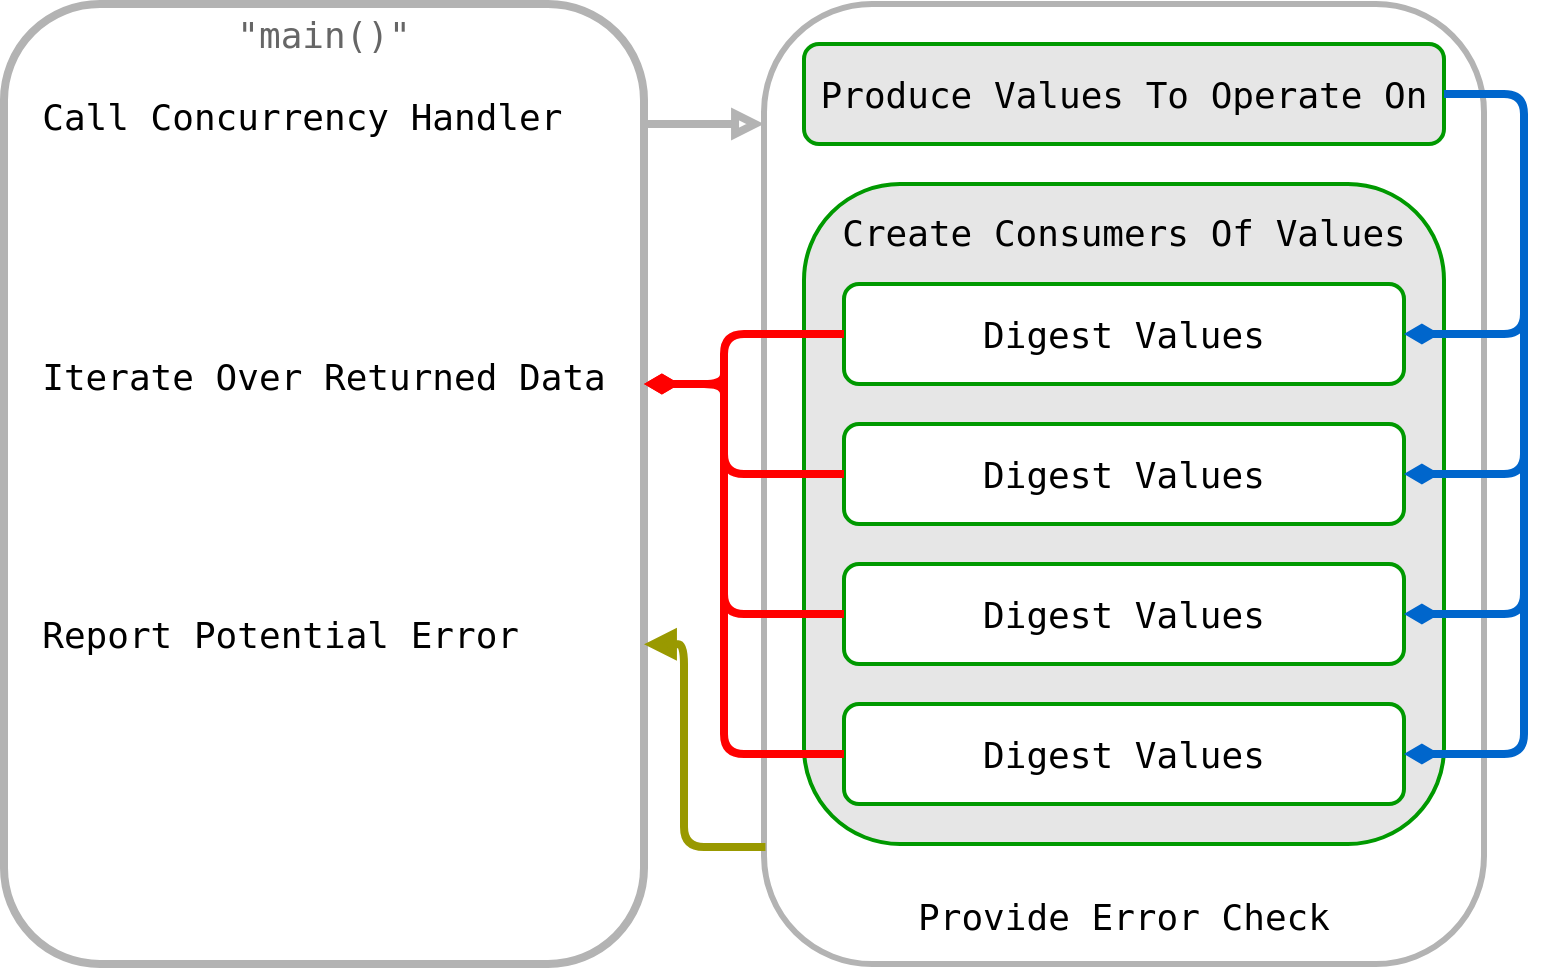 <mxfile userAgent="Mozilla/5.0 (X11; Linux x86_64) AppleWebKit/537.36 (KHTML, like Gecko) Ubuntu Chromium/69.0.35.81 Chrome/69.0.35.81 Safari/537.36" version="9.1.8" editor="www.draw.io" type="google"><diagram id="d959d472-660a-bab8-fa2a-5cb1c1a65328" name="Page-1"><mxGraphModel dx="1426" dy="772" grid="1" gridSize="10" guides="1" tooltips="1" connect="1" arrows="1" fold="1" page="1" pageScale="1.5" pageWidth="960" pageHeight="800" math="0" shadow="0"><root><mxCell id="0" style=";html=1;"/><mxCell id="1" style=";html=1;" parent="0"/><mxCell id="537114e6a633546f-31" value="&lt;div style=&quot;text-align: left ; font-size: 18px&quot;&gt;&lt;br&gt;&lt;/div&gt;&lt;div style=&quot;text-align: left ; font-size: 18px&quot;&gt;&lt;br&gt;&lt;/div&gt;&lt;div style=&quot;text-align: left ; font-size: 18px&quot;&gt;&lt;br&gt;&lt;/div&gt;&lt;div style=&quot;text-align: left ; font-size: 18px&quot;&gt;&lt;br&gt;&lt;/div&gt;&lt;div style=&quot;text-align: left ; font-size: 18px&quot;&gt;&lt;br&gt;&lt;/div&gt;&lt;div style=&quot;text-align: left ; font-size: 18px&quot;&gt;&lt;br&gt;&lt;/div&gt;&lt;div style=&quot;text-align: left ; font-size: 18px&quot;&gt;&lt;br&gt;&lt;/div&gt;&lt;div style=&quot;text-align: left ; font-size: 18px&quot;&gt;&lt;br&gt;&lt;/div&gt;&lt;div style=&quot;text-align: left ; font-size: 18px&quot;&gt;&lt;br&gt;&lt;/div&gt;&lt;div style=&quot;text-align: left ; font-size: 18px&quot;&gt;&lt;br&gt;&lt;/div&gt;&lt;div style=&quot;text-align: left ; font-size: 18px&quot;&gt;&lt;br&gt;&lt;/div&gt;&lt;div style=&quot;text-align: left ; font-size: 18px&quot;&gt;&lt;br&gt;&lt;/div&gt;&lt;div style=&quot;text-align: left ; font-size: 18px&quot;&gt;&lt;br&gt;&lt;/div&gt;&lt;div style=&quot;text-align: left ; font-size: 18px&quot;&gt;&lt;br&gt;&lt;/div&gt;&lt;div style=&quot;text-align: left ; font-size: 18px&quot;&gt;&lt;br&gt;&lt;/div&gt;&lt;div style=&quot;text-align: left ; font-size: 18px&quot;&gt;&lt;br&gt;&lt;/div&gt;&lt;div style=&quot;text-align: left ; font-size: 18px&quot;&gt;&lt;br&gt;&lt;/div&gt;&lt;div style=&quot;text-align: left ; font-size: 18px&quot;&gt;&lt;br&gt;&lt;/div&gt;&lt;div style=&quot;text-align: left ; font-size: 18px&quot;&gt;&lt;br&gt;&lt;/div&gt;&lt;div style=&quot;text-align: left ; font-size: 18px&quot;&gt;&lt;br&gt;&lt;/div&gt;&lt;div style=&quot;text-align: left ; font-size: 18px&quot;&gt;&lt;span&gt;Provide Error Check&lt;/span&gt;&lt;br&gt;&lt;/div&gt;" style="rounded=1;whiteSpace=wrap;html=1;labelBackgroundColor=none;fillColor=#ffffff;strokeColor=#B3B3B3;glass=0;shadow=0;strokeWidth=3;perimeterSpacing=0;comic=0;gradientColor=none;gradientDirection=north;fontFamily=Lucida Console, Monaco, monospace;" vertex="1" parent="1"><mxGeometry x="420" y="80" width="360" height="480" as="geometry"/></mxCell><mxCell id="3" value="&lt;div style=&quot;text-align: left&quot;&gt;Produce Values To Operate On&lt;/div&gt;" style="rounded=1;fillColor=#E6E6E6;strokeColor=#009900;shadow=0;gradientColor=none;fontStyle=0;html=1;fontFamily=Lucida Console, Monaco, monospace;fontSize=18;strokeWidth=2;whiteSpace=wrap;gradientDirection=south;align=center;" vertex="1" parent="1"><mxGeometry x="440" y="100" width="320" height="50" as="geometry"/></mxCell><mxCell id="6a6d49dab7758944-55" value="&lt;div style=&quot;text-align: left&quot;&gt;&lt;span&gt;Call Concurrency Handler&lt;/span&gt;&lt;br&gt;&lt;/div&gt;&lt;div style=&quot;text-align: left&quot;&gt;&lt;div style=&quot;text-align: left&quot;&gt;&lt;br&gt;&lt;/div&gt;&lt;div style=&quot;text-align: left&quot;&gt;&lt;br&gt;&lt;/div&gt;&lt;div style=&quot;text-align: left&quot;&gt;&lt;br&gt;&lt;/div&gt;&lt;div style=&quot;text-align: left&quot;&gt;&lt;br&gt;&lt;/div&gt;&lt;div style=&quot;text-align: left&quot;&gt;&lt;span&gt;&lt;br&gt;&lt;/span&gt;&lt;/div&gt;&lt;div style=&quot;text-align: left&quot;&gt;&lt;span&gt;Iterate Over Returned Data&lt;/span&gt;&lt;br&gt;&lt;/div&gt;&lt;div&gt;&lt;div style=&quot;text-align: left&quot;&gt;&lt;br&gt;&lt;/div&gt;&lt;div style=&quot;text-align: left&quot;&gt;&lt;br&gt;&lt;/div&gt;&lt;div style=&quot;text-align: left&quot;&gt;&lt;br&gt;&lt;/div&gt;&lt;div style=&quot;text-align: left&quot;&gt;&lt;span&gt;&lt;br&gt;&lt;/span&gt;&lt;/div&gt;&lt;div style=&quot;text-align: left&quot;&gt;&lt;span&gt;&lt;br&gt;&lt;/span&gt;&lt;/div&gt;&lt;div style=&quot;text-align: left&quot;&gt;&lt;span&gt;Report Potential Error&lt;/span&gt;&lt;br&gt;&lt;/div&gt;&lt;/div&gt;&lt;div style=&quot;text-align: left&quot;&gt;&lt;br&gt;&lt;/div&gt;&lt;div style=&quot;text-align: left&quot;&gt;&lt;span&gt;&lt;br&gt;&lt;/span&gt;&lt;/div&gt;&lt;div style=&quot;text-align: left&quot;&gt;&lt;span&gt;&lt;br&gt;&lt;/span&gt;&lt;/div&gt;&lt;div style=&quot;text-align: left&quot;&gt;&lt;span&gt;&lt;br&gt;&lt;/span&gt;&lt;/div&gt;&lt;div style=&quot;text-align: left&quot;&gt;&lt;br&gt;&lt;/div&gt;&lt;/div&gt;" style="rounded=1;fillColor=#ffffff;strokeColor=#B3B3B3;shadow=0;gradientColor=none;fontStyle=0;html=1;fontFamily=Lucida Console, Monaco, monospace;fontSize=18;strokeWidth=4;align=center;whiteSpace=wrap;gradientDirection=west;" vertex="1" parent="1"><mxGeometry x="40" y="80" width="320" height="480" as="geometry"/></mxCell><mxCell id="6a6d49dab7758944-66" value="&lt;div style=&quot;text-align: left&quot;&gt;Create Consumers Of Values&lt;/div&gt;&lt;div style=&quot;text-align: left&quot;&gt;&lt;br&gt;&lt;/div&gt;&lt;div style=&quot;text-align: left&quot;&gt;&lt;br&gt;&lt;/div&gt;&lt;div style=&quot;text-align: left&quot;&gt;&lt;br&gt;&lt;/div&gt;&lt;div style=&quot;text-align: left&quot;&gt;&lt;br&gt;&lt;/div&gt;&lt;div style=&quot;text-align: left&quot;&gt;&lt;br&gt;&lt;/div&gt;&lt;div style=&quot;text-align: left&quot;&gt;&lt;br&gt;&lt;/div&gt;&lt;div style=&quot;text-align: left&quot;&gt;&lt;br&gt;&lt;/div&gt;&lt;div style=&quot;text-align: left&quot;&gt;&lt;br&gt;&lt;/div&gt;&lt;div style=&quot;text-align: left&quot;&gt;&lt;br&gt;&lt;/div&gt;&lt;div style=&quot;text-align: left&quot;&gt;&lt;br&gt;&lt;/div&gt;&lt;div style=&quot;text-align: left&quot;&gt;&lt;br&gt;&lt;/div&gt;&lt;div style=&quot;text-align: left&quot;&gt;&lt;br&gt;&lt;/div&gt;&lt;div style=&quot;text-align: left&quot;&gt;&lt;br&gt;&lt;/div&gt;" style="rounded=1;fillColor=#E6E6E6;strokeColor=#009900;shadow=0;gradientColor=none;fontStyle=0;html=1;fontFamily=Lucida Console, Monaco, monospace;fontSize=18;strokeWidth=2;whiteSpace=wrap;gradientDirection=south;align=center;" vertex="1" parent="1"><mxGeometry x="440" y="170" width="320" height="330" as="geometry"/></mxCell><mxCell id="6a6d49dab7758944-68" value="&lt;div style=&quot;text-align: left&quot;&gt;Digest Values&lt;/div&gt;" style="rounded=1;fillColor=#FFFFFF;strokeColor=#009900;shadow=0;gradientColor=none;fontStyle=0;html=1;fontFamily=Lucida Console, Monaco, monospace;fontSize=18;strokeWidth=2;whiteSpace=wrap;" vertex="1" parent="1"><mxGeometry x="460" y="220" width="280" height="50" as="geometry"/></mxCell><mxCell id="6a6d49dab7758944-69" value="&lt;div style=&quot;text-align: left&quot;&gt;Digest Values&lt;br&gt;&lt;/div&gt;" style="rounded=1;fillColor=#FFFFFF;strokeColor=#009900;shadow=0;gradientColor=none;fontStyle=0;html=1;fontFamily=Lucida Console, Monaco, monospace;fontSize=18;strokeWidth=2;whiteSpace=wrap;" vertex="1" parent="1"><mxGeometry x="460" y="290" width="280" height="50" as="geometry"/></mxCell><mxCell id="6a6d49dab7758944-70" value="&lt;div style=&quot;text-align: left&quot;&gt;Digest Values&lt;br&gt;&lt;/div&gt;" style="rounded=1;fillColor=#FFFFFF;strokeColor=#009900;shadow=0;gradientColor=none;fontStyle=0;html=1;fontFamily=Lucida Console, Monaco, monospace;fontSize=18;strokeWidth=2;whiteSpace=wrap;" vertex="1" parent="1"><mxGeometry x="460" y="360" width="280" height="50" as="geometry"/></mxCell><mxCell id="6a6d49dab7758944-71" value="&lt;div style=&quot;text-align: left&quot;&gt;Digest Values&lt;br&gt;&lt;/div&gt;" style="rounded=1;fillColor=#FFFFFF;strokeColor=#009900;shadow=0;gradientColor=none;fontStyle=0;html=1;fontFamily=Lucida Console, Monaco, monospace;fontSize=18;strokeWidth=2;whiteSpace=wrap;" vertex="1" parent="1"><mxGeometry x="460" y="430" width="280" height="50" as="geometry"/></mxCell><mxCell id="6a6d49dab7758944-81" value="" style="edgeStyle=elbowEdgeStyle;strokeWidth=4;endArrow=none;endFill=0;fontStyle=0;html=1;fontFamily=Lucida Console, Monaco, monospace;fontSize=18;elbow=vertical;strokeColor=#FF0000;comic=0;exitX=0;exitY=0.5;" edge="1" parent="1" source="6a6d49dab7758944-68"><mxGeometry x="-730" y="50" width="100" height="100" as="geometry"><mxPoint x="450" y="245" as="sourcePoint"/><mxPoint x="400" y="290" as="targetPoint"/><Array as="points"><mxPoint x="440" y="245"/><mxPoint x="660" y="420"/><mxPoint x="460" y="420"/></Array></mxGeometry></mxCell><mxCell id="6a6d49dab7758944-83" value="" style="edgeStyle=elbowEdgeStyle;strokeWidth=4;endArrow=none;endFill=0;fontStyle=0;html=1;fontFamily=Lucida Console, Monaco, monospace;fontSize=18;elbow=vertical;strokeColor=#FF0000;exitX=0;exitY=0.5;" edge="1" parent="1" source="6a6d49dab7758944-69"><mxGeometry x="-730" y="290" width="100" height="100" as="geometry"><mxPoint x="440" y="315" as="sourcePoint"/><mxPoint x="400" y="280" as="targetPoint"/><Array as="points"><mxPoint x="430" y="315"/><mxPoint x="480" y="500"/></Array></mxGeometry></mxCell><mxCell id="6a6d49dab7758944-84" value="" style="edgeStyle=elbowEdgeStyle;strokeWidth=4;endArrow=none;endFill=0;fontStyle=0;html=1;fontFamily=Lucida Console, Monaco, monospace;fontSize=18;elbow=vertical;strokeColor=#FF0000;exitX=0;exitY=0.5;" edge="1" parent="1" source="6a6d49dab7758944-70"><mxGeometry x="-730" y="410" width="100" height="100" as="geometry"><mxPoint x="660" y="640" as="sourcePoint"/><mxPoint x="400" y="280" as="targetPoint"/><Array as="points"><mxPoint x="440" y="385"/><mxPoint x="380" y="660"/></Array></mxGeometry></mxCell><mxCell id="6a6d49dab7758944-85" value="" style="edgeStyle=elbowEdgeStyle;strokeWidth=4;endArrow=diamondThin;endFill=1;fontStyle=0;html=1;fontFamily=Lucida Console, Monaco, monospace;fontSize=18;strokeColor=#FF0000;" edge="1" parent="1" target="6a6d49dab7758944-55"><mxGeometry x="-750" y="370" width="100" height="100" as="geometry"><mxPoint x="400" y="260" as="sourcePoint"/><mxPoint x="363" y="300" as="targetPoint"/><Array as="points"><mxPoint x="400" y="270"/><mxPoint x="380" y="273"/><mxPoint x="400" y="270"/><mxPoint x="360" y="470"/></Array></mxGeometry></mxCell><mxCell id="6a6d49dab7758944-87" value="" style="edgeStyle=elbowEdgeStyle;strokeWidth=4;endArrow=diamondThin;endFill=1;fontStyle=0;html=1;fontFamily=Lucida Console, Monaco, monospace;fontSize=18;elbow=vertical;strokeColor=#0066CC;entryX=1;entryY=0.5;shadow=0;comic=0;exitX=1;exitY=0.5;" edge="1" parent="1" source="3" target="6a6d49dab7758944-68"><mxGeometry x="-390" y="-270" width="100" height="100" as="geometry"><mxPoint x="780" y="200" as="sourcePoint"/><mxPoint x="720" y="370" as="targetPoint"/><Array as="points"><mxPoint x="800" y="190"/><mxPoint x="730" y="350"/></Array></mxGeometry></mxCell><mxCell id="6a6d49dab7758944-88" value="" style="edgeStyle=elbowEdgeStyle;strokeWidth=4;endArrow=diamondThin;endFill=1;fontStyle=0;html=1;fontFamily=Lucida Console, Monaco, monospace;fontSize=18;elbow=vertical;strokeColor=#0066CC;entryX=1;entryY=0.5;" edge="1" parent="1" target="6a6d49dab7758944-69"><mxGeometry x="-390" y="-150" width="100" height="100" as="geometry"><mxPoint x="800" y="200" as="sourcePoint"/><mxPoint x="720" y="490" as="targetPoint"/><Array as="points"><mxPoint x="780" y="315"/><mxPoint x="720" y="440"/><mxPoint x="800" y="470"/></Array></mxGeometry></mxCell><mxCell id="6a6d49dab7758944-90" value="" style="edgeStyle=elbowEdgeStyle;strokeWidth=4;endArrow=diamondThin;endFill=1;fontStyle=0;html=1;fontFamily=Lucida Console, Monaco, monospace;fontSize=18;elbow=vertical;strokeColor=#0066CC;entryX=1;entryY=0.5;" edge="1" parent="1" target="6a6d49dab7758944-70"><mxGeometry x="-390" y="-30" width="100" height="100" as="geometry"><mxPoint x="800" y="200" as="sourcePoint"/><mxPoint x="720" y="610" as="targetPoint"/><Array as="points"><mxPoint x="770" y="385"/></Array></mxGeometry></mxCell><mxCell id="6a6d49dab7758944-91" value="" style="edgeStyle=elbowEdgeStyle;strokeWidth=4;endArrow=diamondThin;endFill=1;fontStyle=0;html=1;fontFamily=Lucida Console, Monaco, monospace;fontSize=18;elbow=vertical;strokeColor=#0066CC;entryX=1;entryY=0.5;" edge="1" parent="1" target="6a6d49dab7758944-71"><mxGeometry x="-390" y="90" width="100" height="100" as="geometry"><mxPoint x="800" y="200" as="sourcePoint"/><mxPoint x="720" y="730" as="targetPoint"/><Array as="points"><mxPoint x="770" y="455"/><mxPoint x="800" y="710"/></Array></mxGeometry></mxCell><mxCell id="1f439dedcf19d64f-29" value="" style="edgeStyle=elbowEdgeStyle;strokeWidth=4;endArrow=none;endFill=0;fontStyle=0;html=1;fontFamily=Lucida Console, Monaco, monospace;fontSize=18;elbow=vertical;strokeColor=#FF0000;exitX=0;exitY=0.5;" edge="1" parent="1" source="6a6d49dab7758944-71"><mxGeometry x="-730" y="510" width="100" height="100" as="geometry"><mxPoint x="660" y="770" as="sourcePoint"/><mxPoint x="400" y="280" as="targetPoint"/><Array as="points"><mxPoint x="410" y="455"/><mxPoint x="480" y="680"/><mxPoint x="440" y="780"/><mxPoint x="380" y="760"/></Array></mxGeometry></mxCell><mxCell id="537114e6a633546f-34" value="" style="edgeStyle=elbowEdgeStyle;elbow=vertical;strokeWidth=4;endArrow=block;endFill=0;fontStyle=0;html=1;fontFamily=Lucida Console, Monaco, monospace;fontSize=18;strokeColor=#B3B3B3;startArrow=none;startFill=0;" edge="1" parent="1" source="6a6d49dab7758944-55" target="537114e6a633546f-31"><mxGeometry x="140" y="20" width="100" height="100" as="geometry"><mxPoint x="320" y="170" as="sourcePoint"/><mxPoint x="440" y="190" as="targetPoint"/><Array as="points"><mxPoint x="390" y="140"/><mxPoint x="390" y="170"/><mxPoint x="400" y="140"/></Array></mxGeometry></mxCell><mxCell id="5ec24c174f242d6f-6" value="" style="edgeStyle=elbowEdgeStyle;strokeWidth=4;endArrow=diamondThin;endFill=1;fontStyle=0;html=1;fontFamily=Lucida Console, Monaco, monospace;fontSize=18;strokeColor=#FF0000;" edge="1" parent="1"><mxGeometry x="-750" y="370" width="100" height="100" as="geometry"><mxPoint x="400" y="280" as="sourcePoint"/><mxPoint x="360" y="270" as="targetPoint"/><Array as="points"><mxPoint x="400" y="270"/><mxPoint x="380" y="273"/><mxPoint x="400" y="270"/><mxPoint x="360" y="470"/></Array></mxGeometry></mxCell><mxCell id="5ec24c174f242d6f-8" value="" style="edgeStyle=elbowEdgeStyle;strokeWidth=4;endArrow=block;endFill=1;fontStyle=0;html=1;fontFamily=Lucida Console, Monaco, monospace;fontSize=18;strokeColor=#999900;startArrow=none;startFill=0;entryX=1;entryY=0.667;entryPerimeter=0;exitX=0.002;exitY=0.878;exitPerimeter=0;" edge="1" parent="1" source="537114e6a633546f-31" target="6a6d49dab7758944-55"><mxGeometry x="140" y="379.5" width="100" height="100" as="geometry"><mxPoint x="420" y="499.5" as="sourcePoint"/><mxPoint x="380" y="430" as="targetPoint"/><Array as="points"><mxPoint x="380" y="503"/><mxPoint x="380" y="450"/></Array></mxGeometry></mxCell><mxCell id="1518497dd7ff95a2-5" value="&lt;div style=&quot;text-align: left&quot;&gt;&lt;span&gt;&quot;main()&quot;&lt;/span&gt;&lt;/div&gt;" style="rounded=1;fillColor=none;strokeColor=none;shadow=0;gradientColor=none;fontStyle=0;html=1;fontFamily=Lucida Console, Monaco, monospace;fontSize=18;strokeWidth=4;align=center;whiteSpace=wrap;gradientDirection=west;fontColor=#666666;" vertex="1" parent="1"><mxGeometry x="40" y="80" width="320" height="30" as="geometry"/></mxCell></root></mxGraphModel></diagram></mxfile>